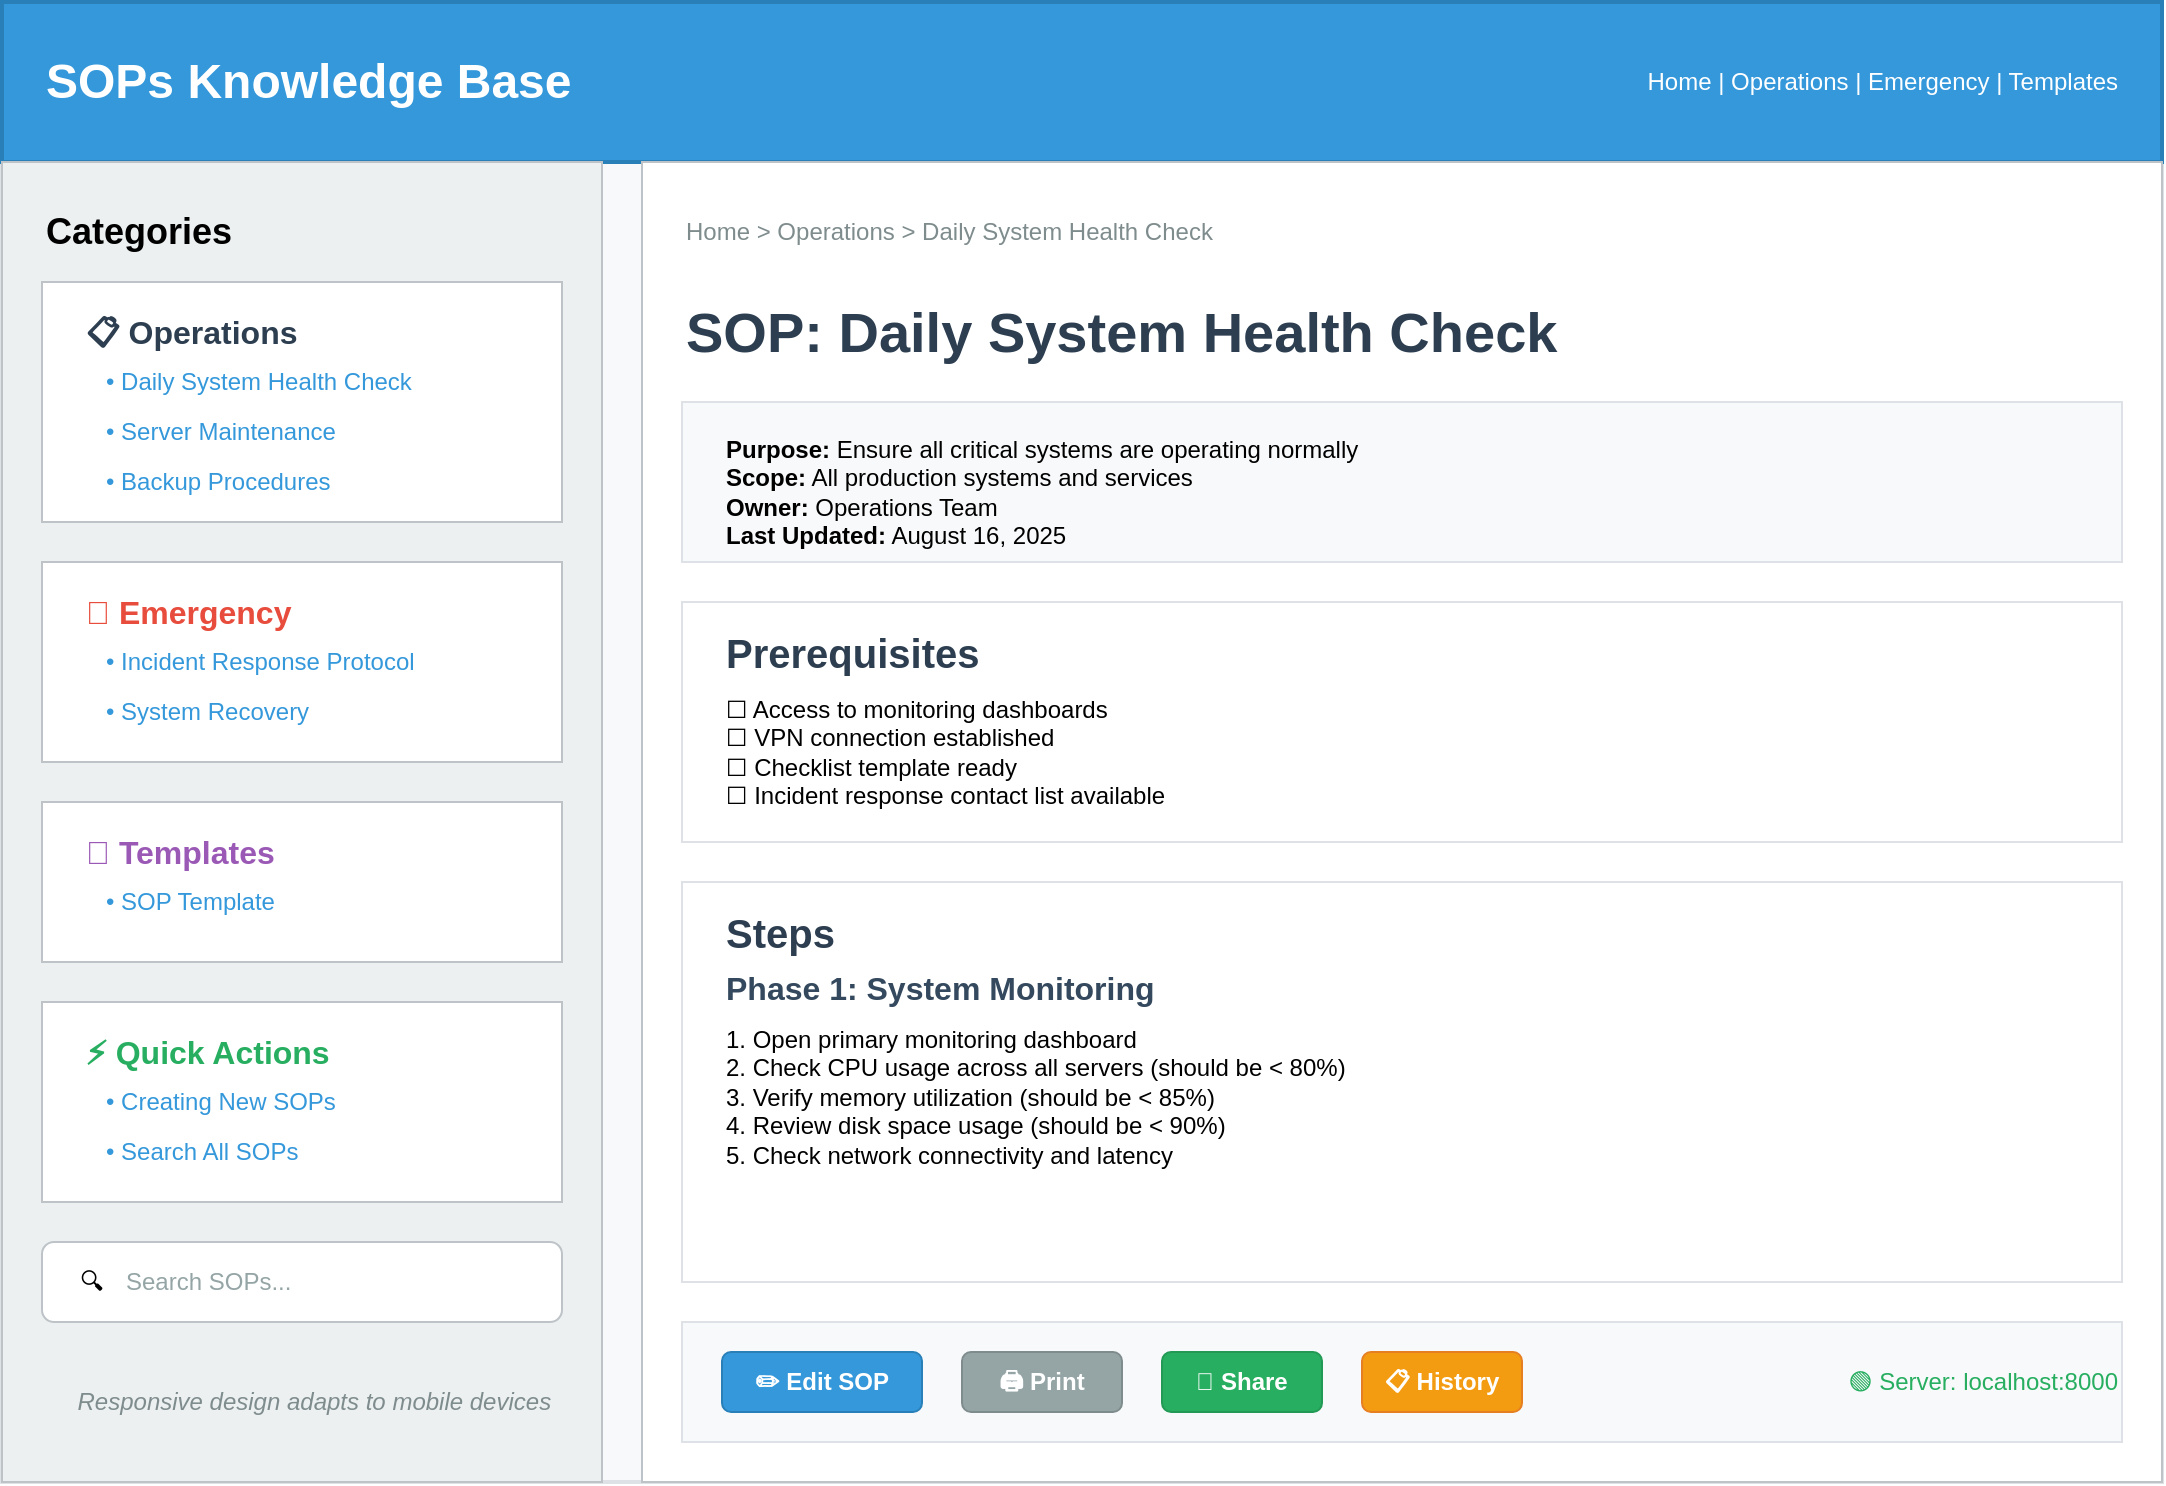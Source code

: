 <?xml version="1.0" encoding="UTF-8"?>
<mxfile version="21.6.5" type="device">
  <diagram name="SOPs UI Layout" id="sops-ui-layout">
    <mxGraphModel dx="1422" dy="794" grid="1" gridSize="10" guides="1" tooltips="1" connect="1" arrows="1" fold="1" page="1" pageScale="1" pageWidth="1169" pageHeight="827" math="0" shadow="0">
      <root>
        <mxCell id="0" />
        <mxCell id="1" parent="0" />
        
        <!-- Main Container -->
        <mxCell id="main-container" value="" style="rounded=0;whiteSpace=wrap;html=1;fillColor=#f8f9fa;strokeColor=#dee2e6;strokeWidth=2;" vertex="1" parent="1">
          <mxGeometry x="40" y="40" width="1080" height="740" as="geometry" />
        </mxCell>
        
        <!-- Header -->
        <mxCell id="header" value="" style="rounded=0;whiteSpace=wrap;html=1;fillColor=#3498db;strokeColor=#2980b9;strokeWidth=2;" vertex="1" parent="1">
          <mxGeometry x="40" y="40" width="1080" height="80" as="geometry" />
        </mxCell>
        
        <!-- Header Title -->
        <mxCell id="header-title" value="&lt;font style=&quot;font-size: 24px;&quot; color=&quot;#ffffff&quot;&gt;&lt;b&gt;SOPs Knowledge Base&lt;/b&gt;&lt;/font&gt;" style="text;html=1;strokeColor=none;fillColor=none;align=left;verticalAlign=middle;whiteSpace=wrap;rounded=0;" vertex="1" parent="1">
          <mxGeometry x="60" y="55" width="300" height="50" as="geometry" />
        </mxCell>
        
        <!-- Header Navigation -->
        <mxCell id="header-nav" value="&lt;font color=&quot;#ffffff&quot;&gt;Home | Operations | Emergency | Templates&lt;/font&gt;" style="text;html=1;strokeColor=none;fillColor=none;align=right;verticalAlign=middle;whiteSpace=wrap;rounded=0;" vertex="1" parent="1">
          <mxGeometry x="800" y="55" width="300" height="50" as="geometry" />
        </mxCell>
        
        <!-- Sidebar -->
        <mxCell id="sidebar" value="" style="rounded=0;whiteSpace=wrap;html=1;fillColor=#ecf0f1;strokeColor=#bdc3c7;strokeWidth=1;" vertex="1" parent="1">
          <mxGeometry x="40" y="120" width="300" height="660" as="geometry" />
        </mxCell>
        
        <!-- Sidebar Title -->
        <mxCell id="sidebar-title" value="&lt;font style=&quot;font-size: 18px;&quot;&gt;&lt;b&gt;Categories&lt;/b&gt;&lt;/font&gt;" style="text;html=1;strokeColor=none;fillColor=none;align=left;verticalAlign=middle;whiteSpace=wrap;rounded=0;" vertex="1" parent="1">
          <mxGeometry x="60" y="140" width="200" height="30" as="geometry" />
        </mxCell>
        
        <!-- Operations Section -->
        <mxCell id="ops-section" value="" style="rounded=0;whiteSpace=wrap;html=1;fillColor=#ffffff;strokeColor=#bdc3c7;strokeWidth=1;" vertex="1" parent="1">
          <mxGeometry x="60" y="180" width="260" height="120" as="geometry" />
        </mxCell>
        
        <mxCell id="ops-title" value="&lt;font style=&quot;font-size: 16px;&quot; color=&quot;#2c3e50&quot;&gt;&lt;b&gt;📋 Operations&lt;/b&gt;&lt;/font&gt;" style="text;html=1;strokeColor=none;fillColor=none;align=left;verticalAlign=middle;whiteSpace=wrap;rounded=0;" vertex="1" parent="1">
          <mxGeometry x="80" y="190" width="200" height="30" as="geometry" />
        </mxCell>
        
        <mxCell id="ops-link1" value="&lt;font color=&quot;#3498db&quot;&gt;• Daily System Health Check&lt;/font&gt;" style="text;html=1;strokeColor=none;fillColor=none;align=left;verticalAlign=middle;whiteSpace=wrap;rounded=0;" vertex="1" parent="1">
          <mxGeometry x="90" y="220" width="200" height="20" as="geometry" />
        </mxCell>
        
        <mxCell id="ops-link2" value="&lt;font color=&quot;#3498db&quot;&gt;• Server Maintenance&lt;/font&gt;" style="text;html=1;strokeColor=none;fillColor=none;align=left;verticalAlign=middle;whiteSpace=wrap;rounded=0;" vertex="1" parent="1">
          <mxGeometry x="90" y="245" width="200" height="20" as="geometry" />
        </mxCell>
        
        <mxCell id="ops-link3" value="&lt;font color=&quot;#3498db&quot;&gt;• Backup Procedures&lt;/font&gt;" style="text;html=1;strokeColor=none;fillColor=none;align=left;verticalAlign=middle;whiteSpace=wrap;rounded=0;" vertex="1" parent="1">
          <mxGeometry x="90" y="270" width="200" height="20" as="geometry" />
        </mxCell>
        
        <!-- Emergency Section -->
        <mxCell id="emergency-section" value="" style="rounded=0;whiteSpace=wrap;html=1;fillColor=#ffffff;strokeColor=#bdc3c7;strokeWidth=1;" vertex="1" parent="1">
          <mxGeometry x="60" y="320" width="260" height="100" as="geometry" />
        </mxCell>
        
        <mxCell id="emergency-title" value="&lt;font style=&quot;font-size: 16px;&quot; color=&quot;#e74c3c&quot;&gt;&lt;b&gt;🚨 Emergency&lt;/b&gt;&lt;/font&gt;" style="text;html=1;strokeColor=none;fillColor=none;align=left;verticalAlign=middle;whiteSpace=wrap;rounded=0;" vertex="1" parent="1">
          <mxGeometry x="80" y="330" width="200" height="30" as="geometry" />
        </mxCell>
        
        <mxCell id="emergency-link1" value="&lt;font color=&quot;#3498db&quot;&gt;• Incident Response Protocol&lt;/font&gt;" style="text;html=1;strokeColor=none;fillColor=none;align=left;verticalAlign=middle;whiteSpace=wrap;rounded=0;" vertex="1" parent="1">
          <mxGeometry x="90" y="360" width="200" height="20" as="geometry" />
        </mxCell>
        
        <mxCell id="emergency-link2" value="&lt;font color=&quot;#3498db&quot;&gt;• System Recovery&lt;/font&gt;" style="text;html=1;strokeColor=none;fillColor=none;align=left;verticalAlign=middle;whiteSpace=wrap;rounded=0;" vertex="1" parent="1">
          <mxGeometry x="90" y="385" width="200" height="20" as="geometry" />
        </mxCell>
        
        <!-- Templates Section -->
        <mxCell id="templates-section" value="" style="rounded=0;whiteSpace=wrap;html=1;fillColor=#ffffff;strokeColor=#bdc3c7;strokeWidth=1;" vertex="1" parent="1">
          <mxGeometry x="60" y="440" width="260" height="80" as="geometry" />
        </mxCell>
        
        <mxCell id="templates-title" value="&lt;font style=&quot;font-size: 16px;&quot; color=&quot;#9b59b6&quot;&gt;&lt;b&gt;📝 Templates&lt;/b&gt;&lt;/font&gt;" style="text;html=1;strokeColor=none;fillColor=none;align=left;verticalAlign=middle;whiteSpace=wrap;rounded=0;" vertex="1" parent="1">
          <mxGeometry x="80" y="450" width="200" height="30" as="geometry" />
        </mxCell>
        
        <mxCell id="templates-link1" value="&lt;font color=&quot;#3498db&quot;&gt;• SOP Template&lt;/font&gt;" style="text;html=1;strokeColor=none;fillColor=none;align=left;verticalAlign=middle;whiteSpace=wrap;rounded=0;" vertex="1" parent="1">
          <mxGeometry x="90" y="480" width="200" height="20" as="geometry" />
        </mxCell>
        
        <!-- Quick Actions -->
        <mxCell id="quick-actions" value="" style="rounded=0;whiteSpace=wrap;html=1;fillColor=#ffffff;strokeColor=#bdc3c7;strokeWidth=1;" vertex="1" parent="1">
          <mxGeometry x="60" y="540" width="260" height="100" as="geometry" />
        </mxCell>
        
        <mxCell id="quick-title" value="&lt;font style=&quot;font-size: 16px;&quot; color=&quot;#27ae60&quot;&gt;&lt;b&gt;⚡ Quick Actions&lt;/b&gt;&lt;/font&gt;" style="text;html=1;strokeColor=none;fillColor=none;align=left;verticalAlign=middle;whiteSpace=wrap;rounded=0;" vertex="1" parent="1">
          <mxGeometry x="80" y="550" width="200" height="30" as="geometry" />
        </mxCell>
        
        <mxCell id="quick-link1" value="&lt;font color=&quot;#3498db&quot;&gt;• Creating New SOPs&lt;/font&gt;" style="text;html=1;strokeColor=none;fillColor=none;align=left;verticalAlign=middle;whiteSpace=wrap;rounded=0;" vertex="1" parent="1">
          <mxGeometry x="90" y="580" width="200" height="20" as="geometry" />
        </mxCell>
        
        <mxCell id="quick-link2" value="&lt;font color=&quot;#3498db&quot;&gt;• Search All SOPs&lt;/font&gt;" style="text;html=1;strokeColor=none;fillColor=none;align=left;verticalAlign=middle;whiteSpace=wrap;rounded=0;" vertex="1" parent="1">
          <mxGeometry x="90" y="605" width="200" height="20" as="geometry" />
        </mxCell>
        
        <!-- Main Content Area -->
        <mxCell id="content-area" value="" style="rounded=0;whiteSpace=wrap;html=1;fillColor=#ffffff;strokeColor=#bdc3c7;strokeWidth=1;" vertex="1" parent="1">
          <mxGeometry x="360" y="120" width="760" height="660" as="geometry" />
        </mxCell>
        
        <!-- Breadcrumb -->
        <mxCell id="breadcrumb" value="&lt;font color=&quot;#7f8c8d&quot;&gt;Home &gt; Operations &gt; Daily System Health Check&lt;/font&gt;" style="text;html=1;strokeColor=none;fillColor=none;align=left;verticalAlign=middle;whiteSpace=wrap;rounded=0;" vertex="1" parent="1">
          <mxGeometry x="380" y="140" width="400" height="30" as="geometry" />
        </mxCell>
        
        <!-- Content Title -->
        <mxCell id="content-title" value="&lt;font style=&quot;font-size: 28px;&quot; color=&quot;#2c3e50&quot;&gt;&lt;b&gt;SOP: Daily System Health Check&lt;/b&gt;&lt;/font&gt;" style="text;html=1;strokeColor=none;fillColor=none;align=left;verticalAlign=middle;whiteSpace=wrap;rounded=0;" vertex="1" parent="1">
          <mxGeometry x="380" y="180" width="600" height="50" as="geometry" />
        </mxCell>
        
        <!-- Metadata Box -->
        <mxCell id="metadata-box" value="" style="rounded=0;whiteSpace=wrap;html=1;fillColor=#f8f9fa;strokeColor=#dee2e6;strokeWidth=1;" vertex="1" parent="1">
          <mxGeometry x="380" y="240" width="720" height="80" as="geometry" />
        </mxCell>
        
        <mxCell id="metadata-content" value="&lt;b&gt;Purpose:&lt;/b&gt; Ensure all critical systems are operating normally&lt;br/&gt;&lt;b&gt;Scope:&lt;/b&gt; All production systems and services&lt;br/&gt;&lt;b&gt;Owner:&lt;/b&gt; Operations Team&lt;br/&gt;&lt;b&gt;Last Updated:&lt;/b&gt; August 16, 2025" style="text;html=1;strokeColor=none;fillColor=none;align=left;verticalAlign=top;whiteSpace=wrap;rounded=0;" vertex="1" parent="1">
          <mxGeometry x="400" y="250" width="680" height="60" as="geometry" />
        </mxCell>
        
        <!-- Content Sections -->
        <mxCell id="content-section1" value="" style="rounded=0;whiteSpace=wrap;html=1;fillColor=#ffffff;strokeColor=#dee2e6;strokeWidth=1;" vertex="1" parent="1">
          <mxGeometry x="380" y="340" width="720" height="120" as="geometry" />
        </mxCell>
        
        <mxCell id="section1-title" value="&lt;font style=&quot;font-size: 20px;&quot; color=&quot;#2c3e50&quot;&gt;&lt;b&gt;Prerequisites&lt;/b&gt;&lt;/font&gt;" style="text;html=1;strokeColor=none;fillColor=none;align=left;verticalAlign=middle;whiteSpace=wrap;rounded=0;" vertex="1" parent="1">
          <mxGeometry x="400" y="350" width="200" height="30" as="geometry" />
        </mxCell>
        
        <mxCell id="section1-content" value="☐ Access to monitoring dashboards&lt;br/&gt;☐ VPN connection established&lt;br/&gt;☐ Checklist template ready&lt;br/&gt;☐ Incident response contact list available" style="text;html=1;strokeColor=none;fillColor=none;align=left;verticalAlign=top;whiteSpace=wrap;rounded=0;" vertex="1" parent="1">
          <mxGeometry x="400" y="380" width="680" height="70" as="geometry" />
        </mxCell>
        
        <mxCell id="content-section2" value="" style="rounded=0;whiteSpace=wrap;html=1;fillColor=#ffffff;strokeColor=#dee2e6;strokeWidth=1;" vertex="1" parent="1">
          <mxGeometry x="380" y="480" width="720" height="200" as="geometry" />
        </mxCell>
        
        <mxCell id="section2-title" value="&lt;font style=&quot;font-size: 20px;&quot; color=&quot;#2c3e50&quot;&gt;&lt;b&gt;Steps&lt;/b&gt;&lt;/font&gt;" style="text;html=1;strokeColor=none;fillColor=none;align=left;verticalAlign=middle;whiteSpace=wrap;rounded=0;" vertex="1" parent="1">
          <mxGeometry x="400" y="490" width="200" height="30" as="geometry" />
        </mxCell>
        
        <mxCell id="phase1-title" value="&lt;font style=&quot;font-size: 16px;&quot; color=&quot;#34495e&quot;&gt;&lt;b&gt;Phase 1: System Monitoring&lt;/b&gt;&lt;/font&gt;" style="text;html=1;strokeColor=none;fillColor=none;align=left;verticalAlign=middle;whiteSpace=wrap;rounded=0;" vertex="1" parent="1">
          <mxGeometry x="400" y="520" width="300" height="25" as="geometry" />
        </mxCell>
        
        <mxCell id="section2-content" value="1. Open primary monitoring dashboard&lt;br/&gt;2. Check CPU usage across all servers (should be &lt; 80%)&lt;br/&gt;3. Verify memory utilization (should be &lt; 85%)&lt;br/&gt;4. Review disk space usage (should be &lt; 90%)&lt;br/&gt;5. Check network connectivity and latency" style="text;html=1;strokeColor=none;fillColor=none;align=left;verticalAlign=top;whiteSpace=wrap;rounded=0;" vertex="1" parent="1">
          <mxGeometry x="400" y="545" width="680" height="120" as="geometry" />
        </mxCell>
        
        <!-- Action Buttons -->
        <mxCell id="action-buttons" value="" style="rounded=0;whiteSpace=wrap;html=1;fillColor=#f8f9fa;strokeColor=#dee2e6;strokeWidth=1;" vertex="1" parent="1">
          <mxGeometry x="380" y="700" width="720" height="60" as="geometry" />
        </mxCell>
        
        <mxCell id="edit-button" value="✏️ Edit SOP" style="rounded=1;whiteSpace=wrap;html=1;fillColor=#3498db;strokeColor=#2980b9;fontColor=#ffffff;fontStyle=1;" vertex="1" parent="1">
          <mxGeometry x="400" y="715" width="100" height="30" as="geometry" />
        </mxCell>
        
        <mxCell id="print-button" value="🖨️ Print" style="rounded=1;whiteSpace=wrap;html=1;fillColor=#95a5a6;strokeColor=#7f8c8d;fontColor=#ffffff;fontStyle=1;" vertex="1" parent="1">
          <mxGeometry x="520" y="715" width="80" height="30" as="geometry" />
        </mxCell>
        
        <mxCell id="share-button" value="🔗 Share" style="rounded=1;whiteSpace=wrap;html=1;fillColor=#27ae60;strokeColor=#229954;fontColor=#ffffff;fontStyle=1;" vertex="1" parent="1">
          <mxGeometry x="620" y="715" width="80" height="30" as="geometry" />
        </mxCell>
        
        <mxCell id="history-button" value="📋 History" style="rounded=1;whiteSpace=wrap;html=1;fillColor=#f39c12;strokeColor=#e67e22;fontColor=#ffffff;fontStyle=1;" vertex="1" parent="1">
          <mxGeometry x="720" y="715" width="80" height="30" as="geometry" />
        </mxCell>
        
        <!-- Search Bar -->
        <mxCell id="search-container" value="" style="rounded=1;whiteSpace=wrap;html=1;fillColor=#ffffff;strokeColor=#bdc3c7;strokeWidth=1;" vertex="1" parent="1">
          <mxGeometry x="60" y="660" width="260" height="40" as="geometry" />
        </mxCell>
        
        <mxCell id="search-icon" value="🔍" style="text;html=1;strokeColor=none;fillColor=none;align=center;verticalAlign=middle;whiteSpace=wrap;rounded=0;" vertex="1" parent="1">
          <mxGeometry x="70" y="665" width="30" height="30" as="geometry" />
        </mxCell>
        
        <mxCell id="search-text" value="&lt;font color=&quot;#95a5a6&quot;&gt;Search SOPs...&lt;/font&gt;" style="text;html=1;strokeColor=none;fillColor=none;align=left;verticalAlign=middle;whiteSpace=wrap;rounded=0;" vertex="1" parent="1">
          <mxGeometry x="100" y="665" width="200" height="30" as="geometry" />
        </mxCell>
        
        <!-- Mobile View Indicator -->
        <mxCell id="mobile-note" value="📱 Responsive design adapts to mobile devices" style="text;html=1;strokeColor=none;fillColor=none;align=center;verticalAlign=middle;whiteSpace=wrap;rounded=0;fontColor=#7f8c8d;fontStyle=2;" vertex="1" parent="1">
          <mxGeometry x="60" y="720" width="260" height="40" as="geometry" />
        </mxCell>
        
        <!-- Status Indicator -->
        <mxCell id="status-indicator" value="🟢 Server: localhost:8000" style="text;html=1;strokeColor=none;fillColor=none;align=right;verticalAlign=middle;whiteSpace=wrap;rounded=0;fontColor=#27ae60;" vertex="1" parent="1">
          <mxGeometry x="920" y="715" width="180" height="30" as="geometry" />
        </mxCell>
        
      </root>
    </mxGraphModel>
  </diagram>
</mxfile>
